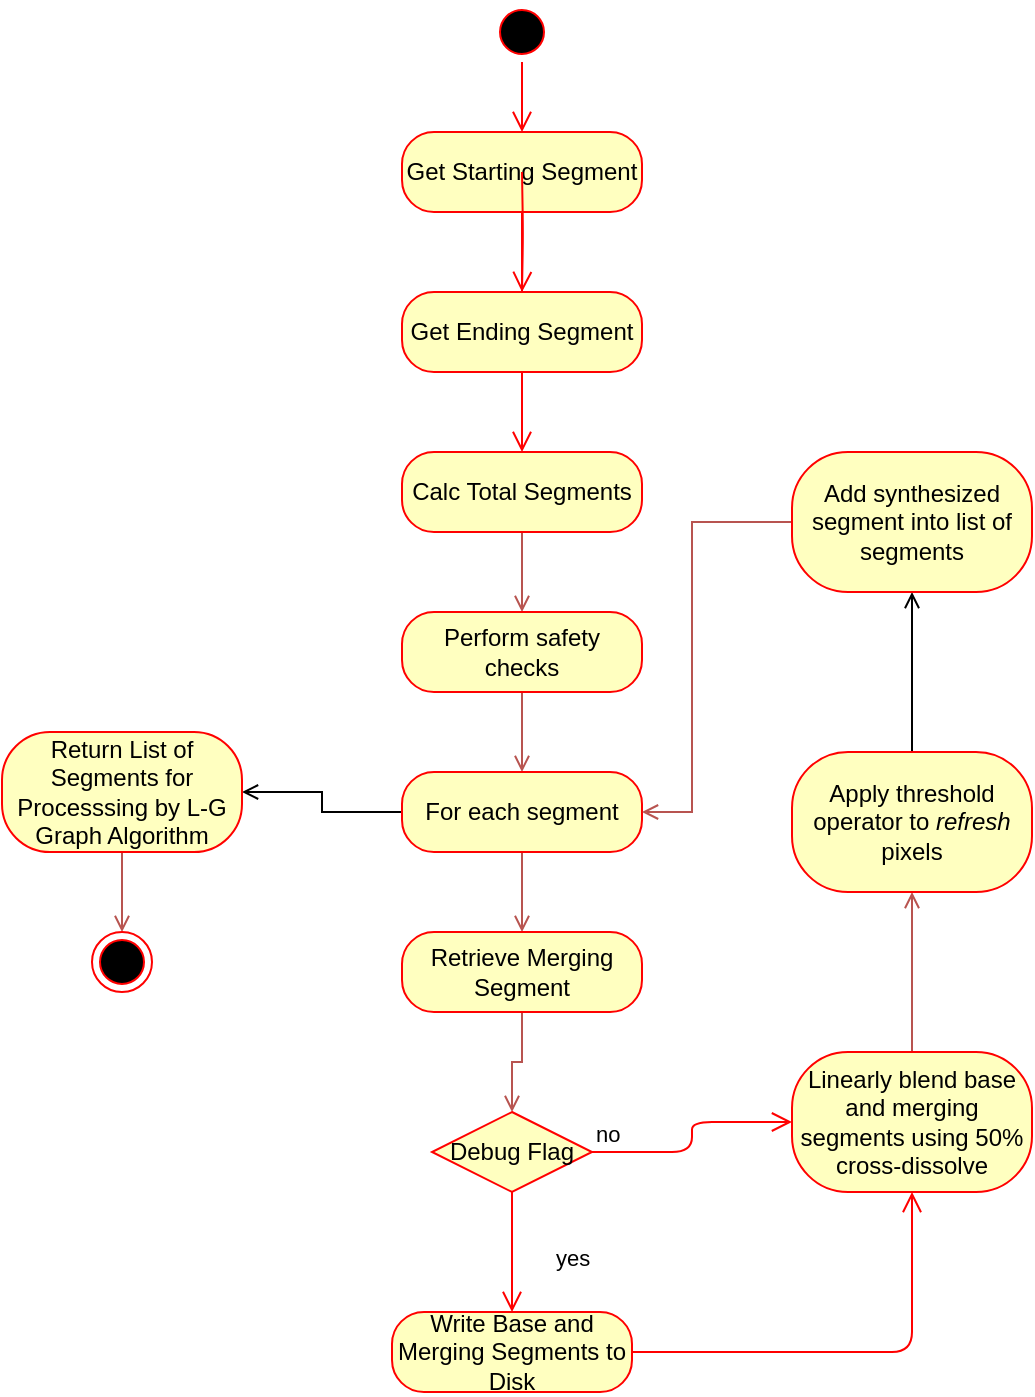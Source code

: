 <mxfile version="10.6.5" type="device"><diagram id="xs0ZEHA-4zl4leuTyoLq" name="Page-1"><mxGraphModel dx="1058" dy="808" grid="1" gridSize="10" guides="1" tooltips="1" connect="1" arrows="1" fold="1" page="1" pageScale="1" pageWidth="850" pageHeight="1100" math="0" shadow="0"><root><mxCell id="0"/><mxCell id="1" parent="0"/><mxCell id="6r0EPav2D1NKTdyppSgo-5" value="" style="ellipse;html=1;shape=startState;fillColor=#000000;strokeColor=#ff0000;" vertex="1" parent="1"><mxGeometry x="390" y="115" width="30" height="30" as="geometry"/></mxCell><mxCell id="6r0EPav2D1NKTdyppSgo-6" value="" style="edgeStyle=orthogonalEdgeStyle;html=1;verticalAlign=bottom;endArrow=open;endSize=8;strokeColor=#ff0000;entryX=0.5;entryY=0;entryDx=0;entryDy=0;" edge="1" source="6r0EPav2D1NKTdyppSgo-5" parent="1" target="6r0EPav2D1NKTdyppSgo-7"><mxGeometry relative="1" as="geometry"><mxPoint x="405" y="180" as="targetPoint"/></mxGeometry></mxCell><mxCell id="6r0EPav2D1NKTdyppSgo-7" value="Get Starting Segment" style="rounded=1;whiteSpace=wrap;html=1;arcSize=40;fontColor=#000000;fillColor=#ffffc0;strokeColor=#ff0000;" vertex="1" parent="1"><mxGeometry x="345" y="180" width="120" height="40" as="geometry"/></mxCell><mxCell id="6r0EPav2D1NKTdyppSgo-8" value="" style="edgeStyle=orthogonalEdgeStyle;html=1;verticalAlign=bottom;endArrow=open;endSize=8;strokeColor=#ff0000;" edge="1" source="6r0EPav2D1NKTdyppSgo-7" parent="1"><mxGeometry relative="1" as="geometry"><mxPoint x="405" y="270" as="targetPoint"/></mxGeometry></mxCell><mxCell id="6r0EPav2D1NKTdyppSgo-10" value="" style="edgeStyle=orthogonalEdgeStyle;html=1;verticalAlign=bottom;endArrow=open;endSize=8;strokeColor=#ff0000;entryX=0.5;entryY=0;entryDx=0;entryDy=0;" edge="1" parent="1" target="6r0EPav2D1NKTdyppSgo-11"><mxGeometry relative="1" as="geometry"><mxPoint x="405" y="270" as="targetPoint"/><mxPoint x="405" y="200" as="sourcePoint"/></mxGeometry></mxCell><mxCell id="6r0EPav2D1NKTdyppSgo-11" value="Get Ending Segment" style="rounded=1;whiteSpace=wrap;html=1;arcSize=40;fontColor=#000000;fillColor=#ffffc0;strokeColor=#ff0000;" vertex="1" parent="1"><mxGeometry x="345" y="260" width="120" height="40" as="geometry"/></mxCell><mxCell id="6r0EPav2D1NKTdyppSgo-12" value="" style="edgeStyle=orthogonalEdgeStyle;html=1;verticalAlign=bottom;endArrow=open;endSize=8;strokeColor=#ff0000;entryX=0.5;entryY=0;entryDx=0;entryDy=0;" edge="1" parent="1" source="6r0EPav2D1NKTdyppSgo-11" target="6r0EPav2D1NKTdyppSgo-13"><mxGeometry relative="1" as="geometry"><mxPoint x="405" y="350" as="targetPoint"/></mxGeometry></mxCell><mxCell id="6r0EPav2D1NKTdyppSgo-19" value="" style="edgeStyle=orthogonalEdgeStyle;rounded=0;orthogonalLoop=1;jettySize=auto;html=1;entryX=0.5;entryY=0;entryDx=0;entryDy=0;fillColor=#f8cecc;strokeColor=#b85450;endArrow=open;endFill=0;" edge="1" parent="1" source="6r0EPav2D1NKTdyppSgo-13" target="6r0EPav2D1NKTdyppSgo-15"><mxGeometry relative="1" as="geometry"/></mxCell><mxCell id="6r0EPav2D1NKTdyppSgo-13" value="Calc Total Segments" style="rounded=1;whiteSpace=wrap;html=1;arcSize=40;fontColor=#000000;fillColor=#ffffc0;strokeColor=#ff0000;" vertex="1" parent="1"><mxGeometry x="345" y="340" width="120" height="40" as="geometry"/></mxCell><mxCell id="6r0EPav2D1NKTdyppSgo-22" value="" style="edgeStyle=orthogonalEdgeStyle;rounded=0;orthogonalLoop=1;jettySize=auto;html=1;endArrow=open;endFill=0;fillColor=#f8cecc;strokeColor=#b85450;" edge="1" parent="1" source="6r0EPav2D1NKTdyppSgo-15" target="6r0EPav2D1NKTdyppSgo-21"><mxGeometry relative="1" as="geometry"/></mxCell><mxCell id="6r0EPav2D1NKTdyppSgo-15" value="Perform safety checks" style="rounded=1;whiteSpace=wrap;html=1;arcSize=40;fontColor=#000000;fillColor=#ffffc0;strokeColor=#ff0000;" vertex="1" parent="1"><mxGeometry x="345" y="420" width="120" height="40" as="geometry"/></mxCell><mxCell id="6r0EPav2D1NKTdyppSgo-24" value="" style="edgeStyle=orthogonalEdgeStyle;rounded=0;orthogonalLoop=1;jettySize=auto;html=1;endArrow=open;endFill=0;fillColor=#f8cecc;strokeColor=#b85450;" edge="1" parent="1" source="6r0EPav2D1NKTdyppSgo-21" target="6r0EPav2D1NKTdyppSgo-23"><mxGeometry relative="1" as="geometry"/></mxCell><mxCell id="6r0EPav2D1NKTdyppSgo-46" value="" style="edgeStyle=orthogonalEdgeStyle;rounded=0;orthogonalLoop=1;jettySize=auto;html=1;endArrow=open;endFill=0;" edge="1" parent="1" source="6r0EPav2D1NKTdyppSgo-21" target="6r0EPav2D1NKTdyppSgo-45"><mxGeometry relative="1" as="geometry"/></mxCell><mxCell id="6r0EPav2D1NKTdyppSgo-21" value="For each segment" style="rounded=1;whiteSpace=wrap;html=1;arcSize=40;fontColor=#000000;fillColor=#ffffc0;strokeColor=#ff0000;" vertex="1" parent="1"><mxGeometry x="345" y="500" width="120" height="40" as="geometry"/></mxCell><mxCell id="6r0EPav2D1NKTdyppSgo-49" value="" style="edgeStyle=orthogonalEdgeStyle;rounded=0;orthogonalLoop=1;jettySize=auto;html=1;endArrow=open;endFill=0;entryX=0.5;entryY=0;entryDx=0;entryDy=0;fillColor=#f8cecc;strokeColor=#b85450;" edge="1" parent="1" source="6r0EPav2D1NKTdyppSgo-45" target="6r0EPav2D1NKTdyppSgo-43"><mxGeometry relative="1" as="geometry"><mxPoint x="205" y="590" as="targetPoint"/></mxGeometry></mxCell><mxCell id="6r0EPav2D1NKTdyppSgo-45" value="Return List of Segments for Processsing by L-G Graph Algorithm" style="rounded=1;whiteSpace=wrap;html=1;arcSize=40;fontColor=#000000;fillColor=#ffffc0;strokeColor=#ff0000;" vertex="1" parent="1"><mxGeometry x="145" y="480" width="120" height="60" as="geometry"/></mxCell><mxCell id="6r0EPav2D1NKTdyppSgo-28" value="" style="edgeStyle=orthogonalEdgeStyle;rounded=0;orthogonalLoop=1;jettySize=auto;html=1;endArrow=open;endFill=0;entryX=0.5;entryY=0;entryDx=0;entryDy=0;fillColor=#f8cecc;strokeColor=#b85450;" edge="1" parent="1" source="6r0EPav2D1NKTdyppSgo-23" target="6r0EPav2D1NKTdyppSgo-29"><mxGeometry relative="1" as="geometry"><mxPoint x="405" y="660" as="targetPoint"/></mxGeometry></mxCell><mxCell id="6r0EPav2D1NKTdyppSgo-23" value="Retrieve Merging Segment" style="rounded=1;whiteSpace=wrap;html=1;arcSize=40;fontColor=#000000;fillColor=#ffffc0;strokeColor=#ff0000;" vertex="1" parent="1"><mxGeometry x="345" y="580" width="120" height="40" as="geometry"/></mxCell><mxCell id="6r0EPav2D1NKTdyppSgo-29" value="Debug Flag" style="rhombus;whiteSpace=wrap;html=1;fillColor=#ffffc0;strokeColor=#ff0000;" vertex="1" parent="1"><mxGeometry x="360" y="670" width="80" height="40" as="geometry"/></mxCell><mxCell id="6r0EPav2D1NKTdyppSgo-30" value="no" style="edgeStyle=orthogonalEdgeStyle;html=1;align=left;verticalAlign=bottom;endArrow=open;endSize=8;strokeColor=#ff0000;entryX=0;entryY=0.5;entryDx=0;entryDy=0;" edge="1" source="6r0EPav2D1NKTdyppSgo-29" parent="1" target="6r0EPav2D1NKTdyppSgo-34"><mxGeometry x="-1" relative="1" as="geometry"><mxPoint x="540" y="690" as="targetPoint"/></mxGeometry></mxCell><mxCell id="6r0EPav2D1NKTdyppSgo-31" value="yes" style="edgeStyle=orthogonalEdgeStyle;html=1;align=left;verticalAlign=top;endArrow=open;endSize=8;strokeColor=#ff0000;entryX=0.5;entryY=0;entryDx=0;entryDy=0;" edge="1" source="6r0EPav2D1NKTdyppSgo-29" parent="1" target="6r0EPav2D1NKTdyppSgo-32"><mxGeometry x="-0.333" y="20" relative="1" as="geometry"><mxPoint x="410" y="770" as="targetPoint"/><mxPoint as="offset"/></mxGeometry></mxCell><mxCell id="6r0EPav2D1NKTdyppSgo-32" value="Write Base and Merging Segments to Disk" style="rounded=1;whiteSpace=wrap;html=1;arcSize=40;fontColor=#000000;fillColor=#ffffc0;strokeColor=#ff0000;" vertex="1" parent="1"><mxGeometry x="340" y="770" width="120" height="40" as="geometry"/></mxCell><mxCell id="6r0EPav2D1NKTdyppSgo-33" value="" style="edgeStyle=orthogonalEdgeStyle;html=1;verticalAlign=bottom;endArrow=open;endSize=8;strokeColor=#ff0000;entryX=0.5;entryY=1;entryDx=0;entryDy=0;" edge="1" source="6r0EPav2D1NKTdyppSgo-32" parent="1" target="6r0EPav2D1NKTdyppSgo-34"><mxGeometry relative="1" as="geometry"><mxPoint x="400" y="870" as="targetPoint"/></mxGeometry></mxCell><mxCell id="6r0EPav2D1NKTdyppSgo-39" value="" style="edgeStyle=orthogonalEdgeStyle;rounded=0;orthogonalLoop=1;jettySize=auto;html=1;endArrow=open;endFill=0;fillColor=#f8cecc;strokeColor=#b85450;" edge="1" parent="1" source="6r0EPav2D1NKTdyppSgo-34" target="6r0EPav2D1NKTdyppSgo-38"><mxGeometry relative="1" as="geometry"/></mxCell><mxCell id="6r0EPav2D1NKTdyppSgo-34" value="Linearly blend base and merging segments using 50% cross-dissolve" style="rounded=1;whiteSpace=wrap;html=1;arcSize=40;fontColor=#000000;fillColor=#ffffc0;strokeColor=#ff0000;" vertex="1" parent="1"><mxGeometry x="540" y="640" width="120" height="70" as="geometry"/></mxCell><mxCell id="6r0EPav2D1NKTdyppSgo-41" value="" style="edgeStyle=orthogonalEdgeStyle;rounded=0;orthogonalLoop=1;jettySize=auto;html=1;endArrow=open;endFill=0;" edge="1" parent="1" source="6r0EPav2D1NKTdyppSgo-38" target="6r0EPav2D1NKTdyppSgo-40"><mxGeometry relative="1" as="geometry"/></mxCell><mxCell id="6r0EPav2D1NKTdyppSgo-38" value="Apply threshold operator to &lt;i&gt;refresh &lt;/i&gt;pixels" style="rounded=1;whiteSpace=wrap;html=1;arcSize=40;fontColor=#000000;fillColor=#ffffc0;strokeColor=#ff0000;" vertex="1" parent="1"><mxGeometry x="540" y="490" width="120" height="70" as="geometry"/></mxCell><mxCell id="6r0EPav2D1NKTdyppSgo-42" value="" style="edgeStyle=orthogonalEdgeStyle;rounded=0;orthogonalLoop=1;jettySize=auto;html=1;endArrow=open;endFill=0;entryX=1;entryY=0.5;entryDx=0;entryDy=0;fillColor=#f8cecc;strokeColor=#b85450;exitX=0;exitY=0.5;exitDx=0;exitDy=0;" edge="1" parent="1" source="6r0EPav2D1NKTdyppSgo-40" target="6r0EPav2D1NKTdyppSgo-21"><mxGeometry relative="1" as="geometry"><mxPoint x="490" y="550" as="targetPoint"/><Array as="points"><mxPoint x="490" y="375"/><mxPoint x="490" y="520"/></Array></mxGeometry></mxCell><mxCell id="6r0EPav2D1NKTdyppSgo-40" value="Add synthesized segment into list of segments" style="rounded=1;whiteSpace=wrap;html=1;arcSize=40;fontColor=#000000;fillColor=#ffffc0;strokeColor=#ff0000;" vertex="1" parent="1"><mxGeometry x="540" y="340" width="120" height="70" as="geometry"/></mxCell><mxCell id="6r0EPav2D1NKTdyppSgo-43" value="" style="ellipse;html=1;shape=endState;fillColor=#000000;strokeColor=#ff0000;" vertex="1" parent="1"><mxGeometry x="190" y="580" width="30" height="30" as="geometry"/></mxCell></root></mxGraphModel></diagram></mxfile>